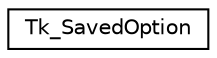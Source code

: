 digraph "Graphical Class Hierarchy"
{
  edge [fontname="Helvetica",fontsize="10",labelfontname="Helvetica",labelfontsize="10"];
  node [fontname="Helvetica",fontsize="10",shape=record];
  rankdir="LR";
  Node1 [label="Tk_SavedOption",height=0.2,width=0.4,color="black", fillcolor="white", style="filled",URL="$struct_tk___saved_option.html"];
}

